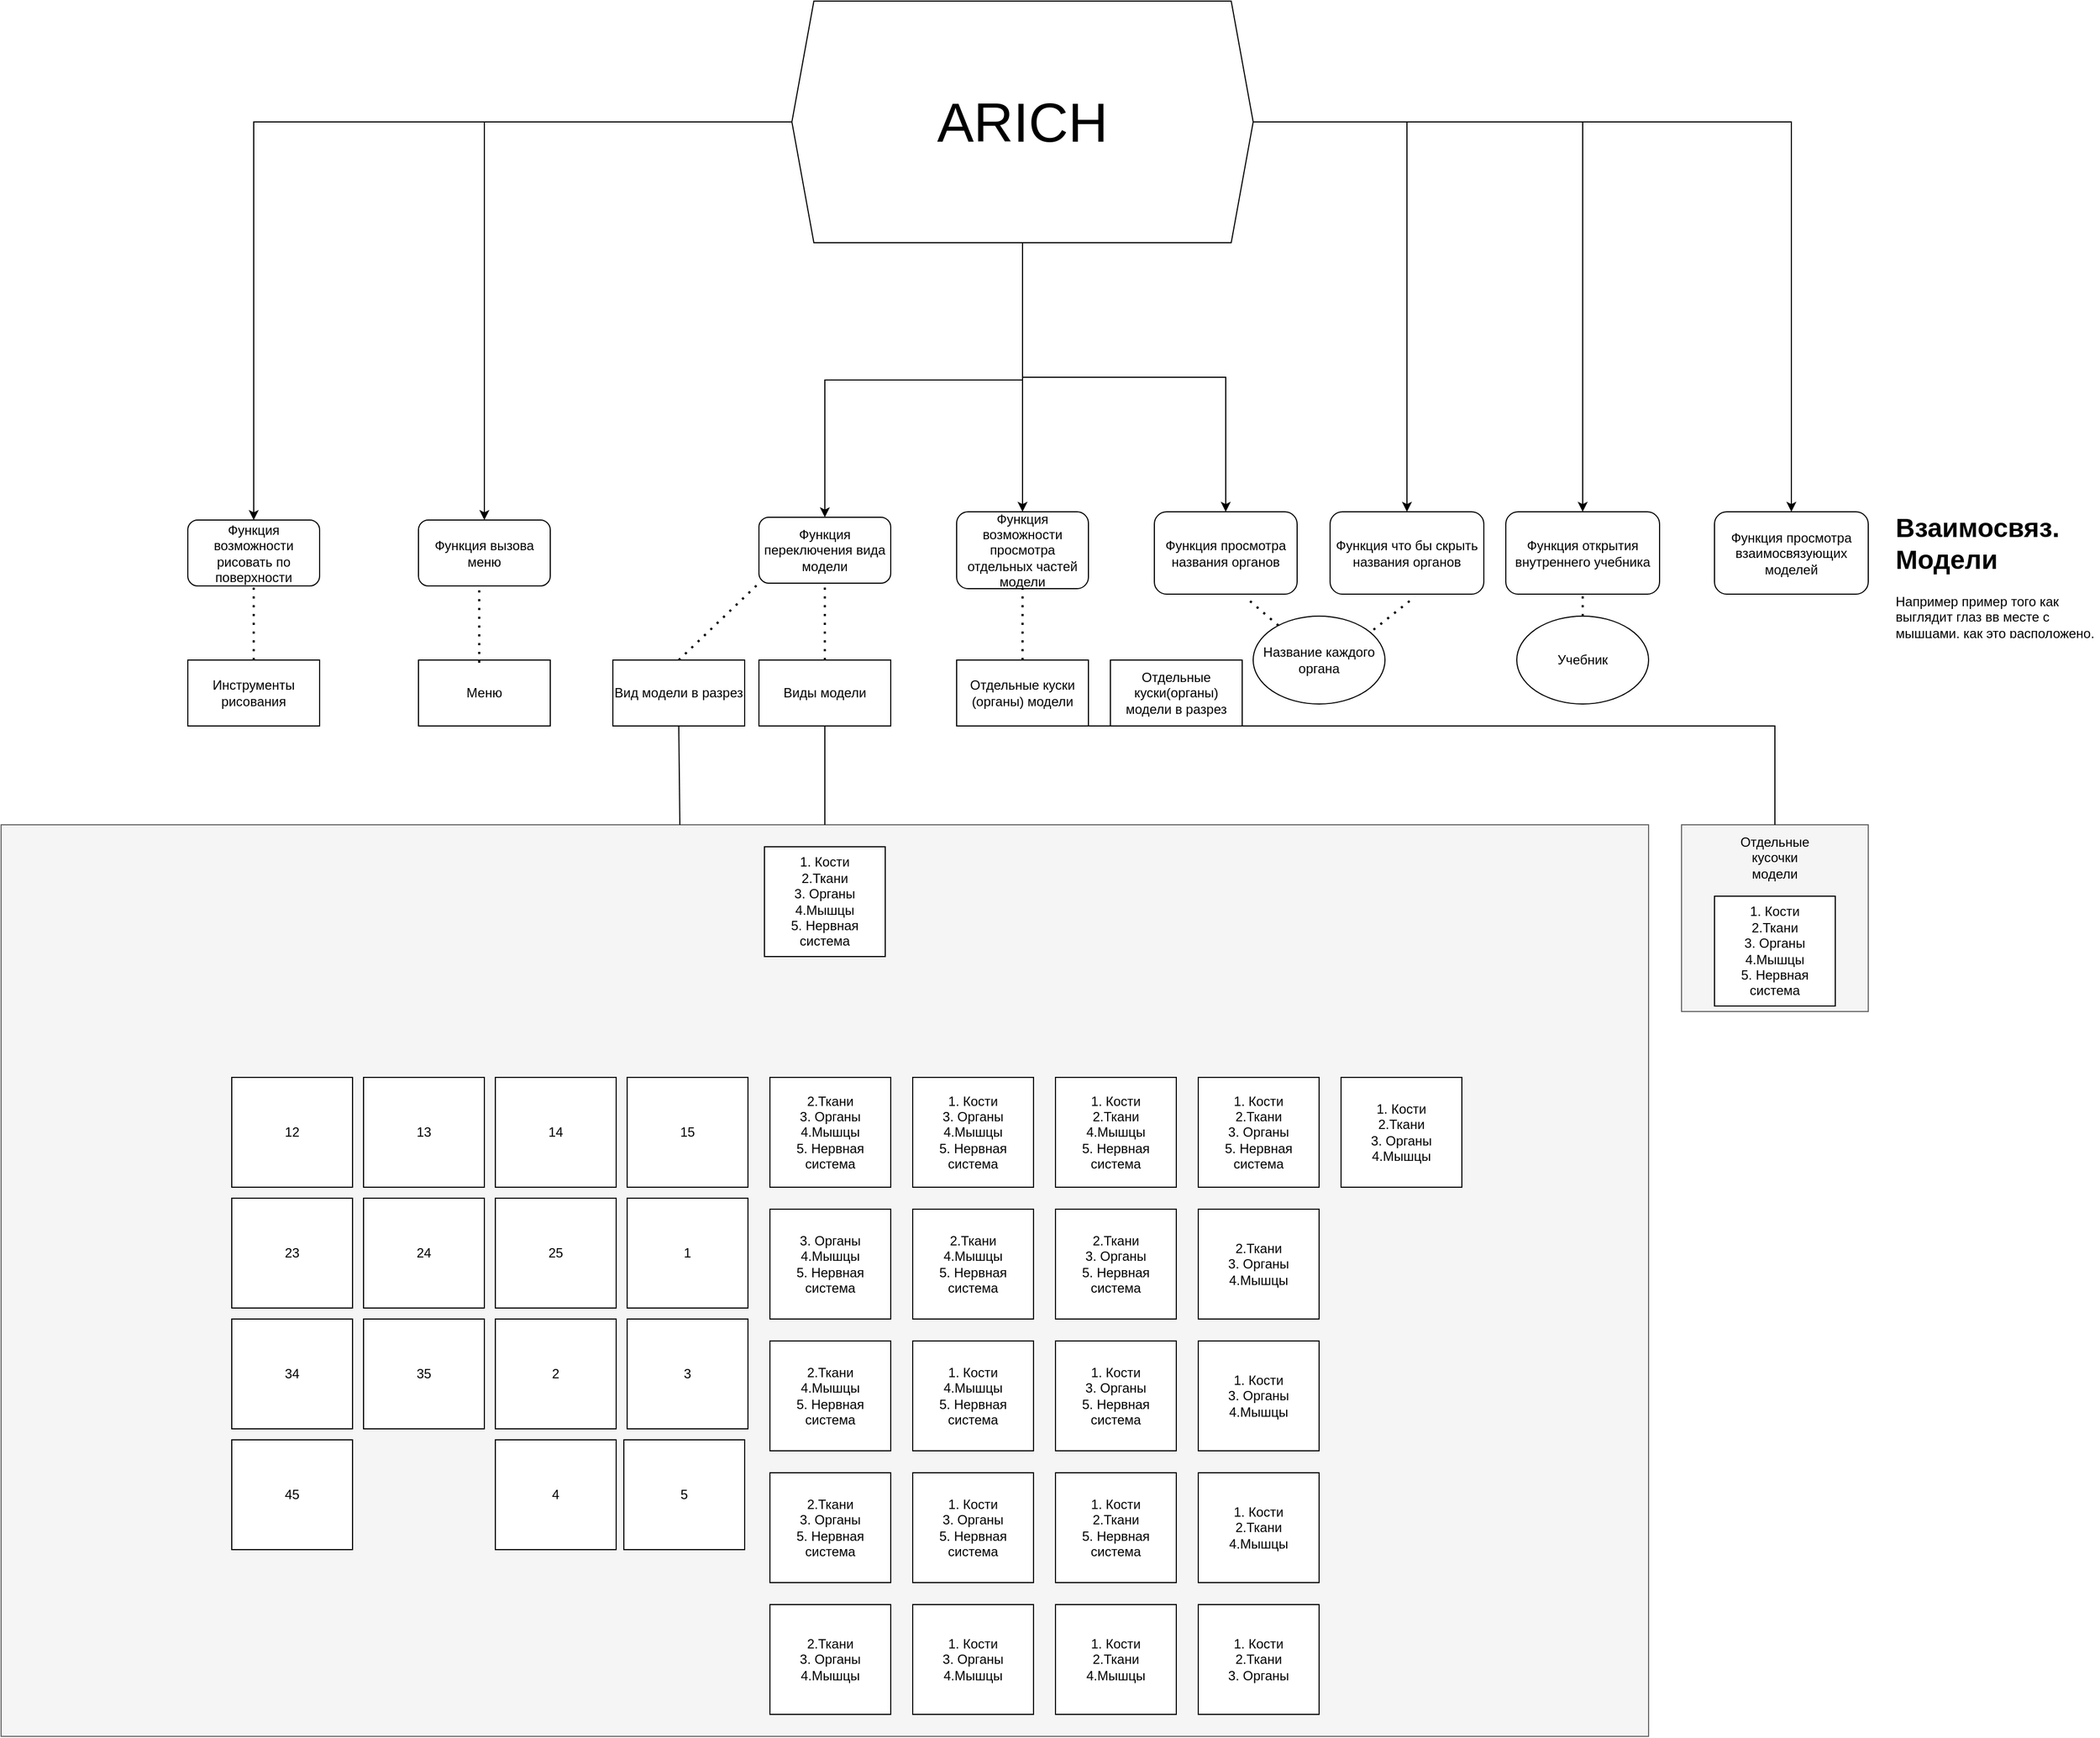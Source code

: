 <mxfile version="21.3.6" type="device">
  <diagram name="Страница 1" id="Q98TY_hMGa4s6bbp-YtO">
    <mxGraphModel dx="4470" dy="2691" grid="1" gridSize="10" guides="1" tooltips="1" connect="1" arrows="1" fold="1" page="1" pageScale="1" pageWidth="827" pageHeight="1169" math="0" shadow="0">
      <root>
        <mxCell id="0" />
        <mxCell id="1" parent="0" />
        <mxCell id="xFsd1DAyc4xoue16BbFm-132" value="" style="rounded=0;whiteSpace=wrap;html=1;fillColor=#f5f5f5;fontColor=#333333;strokeColor=#666666;" vertex="1" parent="1">
          <mxGeometry x="-970" y="530" width="1500" height="830" as="geometry" />
        </mxCell>
        <mxCell id="xFsd1DAyc4xoue16BbFm-1" value="Виды модели" style="rounded=0;whiteSpace=wrap;html=1;" vertex="1" parent="1">
          <mxGeometry x="-280" y="380" width="120" height="60" as="geometry" />
        </mxCell>
        <mxCell id="xFsd1DAyc4xoue16BbFm-4" value="1. Кости&lt;br&gt;2.Ткани&lt;br&gt;3. Органы&lt;br&gt;4.Мышцы&lt;br&gt;5. Нервная система" style="rounded=0;whiteSpace=wrap;html=1;" vertex="1" parent="1">
          <mxGeometry x="-275" y="550" width="110" height="100" as="geometry" />
        </mxCell>
        <mxCell id="xFsd1DAyc4xoue16BbFm-17" value="2.Ткани&lt;br&gt;3. Органы&lt;br&gt;4.Мышцы&lt;br&gt;5. Нервная система" style="rounded=0;whiteSpace=wrap;html=1;" vertex="1" parent="1">
          <mxGeometry x="-270" y="760" width="110" height="100" as="geometry" />
        </mxCell>
        <mxCell id="xFsd1DAyc4xoue16BbFm-18" value="1. Кости&lt;br style=&quot;border-color: var(--border-color);&quot;&gt;3. Органы&lt;br style=&quot;border-color: var(--border-color);&quot;&gt;4.Мышцы&lt;br style=&quot;border-color: var(--border-color);&quot;&gt;5. Нервная система" style="rounded=0;whiteSpace=wrap;html=1;" vertex="1" parent="1">
          <mxGeometry x="-140" y="760" width="110" height="100" as="geometry" />
        </mxCell>
        <mxCell id="xFsd1DAyc4xoue16BbFm-19" value="1. Кости&lt;br&gt;2.Ткани&lt;br&gt;4.Мышцы&lt;br&gt;5. Нервная система" style="rounded=0;whiteSpace=wrap;html=1;" vertex="1" parent="1">
          <mxGeometry x="-10" y="760" width="110" height="100" as="geometry" />
        </mxCell>
        <mxCell id="xFsd1DAyc4xoue16BbFm-20" value="1. Кости&lt;br&gt;2.Ткани&lt;br&gt;3. Органы&lt;br&gt;5. Нервная система" style="rounded=0;whiteSpace=wrap;html=1;" vertex="1" parent="1">
          <mxGeometry x="120" y="760" width="110" height="100" as="geometry" />
        </mxCell>
        <mxCell id="xFsd1DAyc4xoue16BbFm-21" value="1. Кости&lt;br&gt;2.Ткани&lt;br&gt;3. Органы&lt;br&gt;4.Мышцы" style="rounded=0;whiteSpace=wrap;html=1;" vertex="1" parent="1">
          <mxGeometry x="250" y="760" width="110" height="100" as="geometry" />
        </mxCell>
        <mxCell id="xFsd1DAyc4xoue16BbFm-22" value="3. Органы&lt;br&gt;4.Мышцы&lt;br&gt;5. Нервная система" style="rounded=0;whiteSpace=wrap;html=1;" vertex="1" parent="1">
          <mxGeometry x="-270" y="880" width="110" height="100" as="geometry" />
        </mxCell>
        <mxCell id="xFsd1DAyc4xoue16BbFm-23" value="2.Ткани&lt;br&gt;4.Мышцы&lt;br&gt;5. Нервная система" style="rounded=0;whiteSpace=wrap;html=1;" vertex="1" parent="1">
          <mxGeometry x="-270" y="1000" width="110" height="100" as="geometry" />
        </mxCell>
        <mxCell id="xFsd1DAyc4xoue16BbFm-24" value="2.Ткани&lt;br&gt;3. Органы&lt;br&gt;5. Нервная система" style="rounded=0;whiteSpace=wrap;html=1;" vertex="1" parent="1">
          <mxGeometry x="-270" y="1120" width="110" height="100" as="geometry" />
        </mxCell>
        <mxCell id="xFsd1DAyc4xoue16BbFm-25" value="2.Ткани&lt;br&gt;3. Органы&lt;br&gt;4.Мышцы" style="rounded=0;whiteSpace=wrap;html=1;" vertex="1" parent="1">
          <mxGeometry x="-270" y="1240" width="110" height="100" as="geometry" />
        </mxCell>
        <mxCell id="xFsd1DAyc4xoue16BbFm-28" value="1. Кости&lt;br&gt;4.Мышцы&lt;br style=&quot;border-color: var(--border-color);&quot;&gt;5. Нервная система" style="rounded=0;whiteSpace=wrap;html=1;" vertex="1" parent="1">
          <mxGeometry x="-140" y="1000" width="110" height="100" as="geometry" />
        </mxCell>
        <mxCell id="xFsd1DAyc4xoue16BbFm-29" value="1. Кости&lt;br style=&quot;border-color: var(--border-color);&quot;&gt;3. Органы&lt;br style=&quot;border-color: var(--border-color);&quot;&gt;5. Нервная система" style="rounded=0;whiteSpace=wrap;html=1;" vertex="1" parent="1">
          <mxGeometry x="-140" y="1120" width="110" height="100" as="geometry" />
        </mxCell>
        <mxCell id="xFsd1DAyc4xoue16BbFm-30" value="1. Кости&lt;br style=&quot;border-color: var(--border-color);&quot;&gt;3. Органы&lt;br style=&quot;border-color: var(--border-color);&quot;&gt;4.Мышцы" style="rounded=0;whiteSpace=wrap;html=1;" vertex="1" parent="1">
          <mxGeometry x="-140" y="1240" width="110" height="100" as="geometry" />
        </mxCell>
        <mxCell id="xFsd1DAyc4xoue16BbFm-32" value="2.Ткани&lt;br&gt;4.Мышцы&lt;br&gt;5. Нервная система" style="rounded=0;whiteSpace=wrap;html=1;" vertex="1" parent="1">
          <mxGeometry x="-140" y="880" width="110" height="100" as="geometry" />
        </mxCell>
        <mxCell id="xFsd1DAyc4xoue16BbFm-34" value="1. Кости&lt;br&gt;2.Ткани&lt;br&gt;5. Нервная система" style="rounded=0;whiteSpace=wrap;html=1;" vertex="1" parent="1">
          <mxGeometry x="-10" y="1120" width="110" height="100" as="geometry" />
        </mxCell>
        <mxCell id="xFsd1DAyc4xoue16BbFm-35" value="1. Кости&lt;br&gt;2.Ткани&lt;br&gt;4.Мышцы" style="rounded=0;whiteSpace=wrap;html=1;" vertex="1" parent="1">
          <mxGeometry x="-10" y="1240" width="110" height="100" as="geometry" />
        </mxCell>
        <mxCell id="xFsd1DAyc4xoue16BbFm-38" value="2.Ткани&lt;br&gt;3. Органы&lt;br&gt;5. Нервная система" style="rounded=0;whiteSpace=wrap;html=1;" vertex="1" parent="1">
          <mxGeometry x="-10" y="880" width="110" height="100" as="geometry" />
        </mxCell>
        <mxCell id="xFsd1DAyc4xoue16BbFm-39" value="1. Кости&lt;br&gt;3. Органы&lt;br&gt;5. Нервная система" style="rounded=0;whiteSpace=wrap;html=1;" vertex="1" parent="1">
          <mxGeometry x="-10" y="1000" width="110" height="100" as="geometry" />
        </mxCell>
        <mxCell id="xFsd1DAyc4xoue16BbFm-41" value="1. Кости&lt;br&gt;2.Ткани&lt;br&gt;3. Органы" style="rounded=0;whiteSpace=wrap;html=1;" vertex="1" parent="1">
          <mxGeometry x="120" y="1240" width="110" height="100" as="geometry" />
        </mxCell>
        <mxCell id="xFsd1DAyc4xoue16BbFm-43" value="2.Ткани&lt;br&gt;3. Органы&lt;br&gt;4.Мышцы" style="rounded=0;whiteSpace=wrap;html=1;" vertex="1" parent="1">
          <mxGeometry x="120" y="880" width="110" height="100" as="geometry" />
        </mxCell>
        <mxCell id="xFsd1DAyc4xoue16BbFm-44" value="1. Кости&lt;br&gt;3. Органы&lt;br&gt;4.Мышцы" style="rounded=0;whiteSpace=wrap;html=1;" vertex="1" parent="1">
          <mxGeometry x="120" y="1000" width="110" height="100" as="geometry" />
        </mxCell>
        <mxCell id="xFsd1DAyc4xoue16BbFm-45" value="1. Кости&lt;br&gt;2.Ткани&lt;br&gt;4.Мышцы" style="rounded=0;whiteSpace=wrap;html=1;" vertex="1" parent="1">
          <mxGeometry x="120" y="1120" width="110" height="100" as="geometry" />
        </mxCell>
        <mxCell id="xFsd1DAyc4xoue16BbFm-113" value="12" style="rounded=0;whiteSpace=wrap;html=1;" vertex="1" parent="1">
          <mxGeometry x="-760" y="760" width="110" height="100" as="geometry" />
        </mxCell>
        <mxCell id="xFsd1DAyc4xoue16BbFm-115" value="13" style="rounded=0;whiteSpace=wrap;html=1;" vertex="1" parent="1">
          <mxGeometry x="-640" y="760" width="110" height="100" as="geometry" />
        </mxCell>
        <mxCell id="xFsd1DAyc4xoue16BbFm-116" value="14" style="rounded=0;whiteSpace=wrap;html=1;" vertex="1" parent="1">
          <mxGeometry x="-520" y="760" width="110" height="100" as="geometry" />
        </mxCell>
        <mxCell id="xFsd1DAyc4xoue16BbFm-117" value="15" style="rounded=0;whiteSpace=wrap;html=1;" vertex="1" parent="1">
          <mxGeometry x="-400" y="760" width="110" height="100" as="geometry" />
        </mxCell>
        <mxCell id="xFsd1DAyc4xoue16BbFm-118" value="23" style="rounded=0;whiteSpace=wrap;html=1;" vertex="1" parent="1">
          <mxGeometry x="-760" y="870" width="110" height="100" as="geometry" />
        </mxCell>
        <mxCell id="xFsd1DAyc4xoue16BbFm-119" value="24" style="rounded=0;whiteSpace=wrap;html=1;" vertex="1" parent="1">
          <mxGeometry x="-640" y="870" width="110" height="100" as="geometry" />
        </mxCell>
        <mxCell id="xFsd1DAyc4xoue16BbFm-120" value="25" style="rounded=0;whiteSpace=wrap;html=1;" vertex="1" parent="1">
          <mxGeometry x="-520" y="870" width="110" height="100" as="geometry" />
        </mxCell>
        <mxCell id="xFsd1DAyc4xoue16BbFm-121" value="34" style="rounded=0;whiteSpace=wrap;html=1;" vertex="1" parent="1">
          <mxGeometry x="-760" y="980" width="110" height="100" as="geometry" />
        </mxCell>
        <mxCell id="xFsd1DAyc4xoue16BbFm-122" value="35" style="rounded=0;whiteSpace=wrap;html=1;" vertex="1" parent="1">
          <mxGeometry x="-640" y="980" width="110" height="100" as="geometry" />
        </mxCell>
        <mxCell id="xFsd1DAyc4xoue16BbFm-123" value="45" style="rounded=0;whiteSpace=wrap;html=1;" vertex="1" parent="1">
          <mxGeometry x="-760" y="1090" width="110" height="100" as="geometry" />
        </mxCell>
        <mxCell id="xFsd1DAyc4xoue16BbFm-124" value="1" style="rounded=0;whiteSpace=wrap;html=1;" vertex="1" parent="1">
          <mxGeometry x="-400" y="870" width="110" height="100" as="geometry" />
        </mxCell>
        <mxCell id="xFsd1DAyc4xoue16BbFm-125" value="3" style="rounded=0;whiteSpace=wrap;html=1;" vertex="1" parent="1">
          <mxGeometry x="-400" y="980" width="110" height="100" as="geometry" />
        </mxCell>
        <mxCell id="xFsd1DAyc4xoue16BbFm-126" value="2" style="rounded=0;whiteSpace=wrap;html=1;" vertex="1" parent="1">
          <mxGeometry x="-520" y="980" width="110" height="100" as="geometry" />
        </mxCell>
        <mxCell id="xFsd1DAyc4xoue16BbFm-127" value="4" style="rounded=0;whiteSpace=wrap;html=1;" vertex="1" parent="1">
          <mxGeometry x="-520" y="1090" width="110" height="100" as="geometry" />
        </mxCell>
        <mxCell id="xFsd1DAyc4xoue16BbFm-128" value="5" style="rounded=0;whiteSpace=wrap;html=1;" vertex="1" parent="1">
          <mxGeometry x="-403" y="1090" width="110" height="100" as="geometry" />
        </mxCell>
        <mxCell id="xFsd1DAyc4xoue16BbFm-133" value="" style="endArrow=none;html=1;rounded=0;exitX=0.5;exitY=1;exitDx=0;exitDy=0;" edge="1" parent="1" source="xFsd1DAyc4xoue16BbFm-1" target="xFsd1DAyc4xoue16BbFm-132">
          <mxGeometry width="50" height="50" relative="1" as="geometry">
            <mxPoint x="-140" y="400" as="sourcePoint" />
            <mxPoint x="-90" y="350" as="targetPoint" />
          </mxGeometry>
        </mxCell>
        <mxCell id="xFsd1DAyc4xoue16BbFm-134" value="Функция переключения вида модели" style="rounded=1;whiteSpace=wrap;html=1;" vertex="1" parent="1">
          <mxGeometry x="-280" y="250" width="120" height="60" as="geometry" />
        </mxCell>
        <mxCell id="xFsd1DAyc4xoue16BbFm-135" value="" style="endArrow=none;dashed=1;html=1;dashPattern=1 3;strokeWidth=2;rounded=0;entryX=0.5;entryY=1;entryDx=0;entryDy=0;exitX=0.5;exitY=0;exitDx=0;exitDy=0;" edge="1" parent="1" source="xFsd1DAyc4xoue16BbFm-1" target="xFsd1DAyc4xoue16BbFm-134">
          <mxGeometry width="50" height="50" relative="1" as="geometry">
            <mxPoint x="-140" y="400" as="sourcePoint" />
            <mxPoint x="-90" y="350" as="targetPoint" />
          </mxGeometry>
        </mxCell>
        <mxCell id="xFsd1DAyc4xoue16BbFm-136" value="Функция возможности просмотра отдельных частей модели" style="rounded=1;whiteSpace=wrap;html=1;" vertex="1" parent="1">
          <mxGeometry x="-100" y="245" width="120" height="70" as="geometry" />
        </mxCell>
        <mxCell id="xFsd1DAyc4xoue16BbFm-138" value="" style="whiteSpace=wrap;html=1;aspect=fixed;fillColor=#f5f5f5;fontColor=#333333;strokeColor=#666666;" vertex="1" parent="1">
          <mxGeometry x="560" y="530" width="170" height="170" as="geometry" />
        </mxCell>
        <mxCell id="xFsd1DAyc4xoue16BbFm-178" value="1. Кости&lt;br&gt;2.Ткани&lt;br&gt;3. Органы&lt;br&gt;4.Мышцы&lt;br&gt;5. Нервная система" style="rounded=0;whiteSpace=wrap;html=1;" vertex="1" parent="1">
          <mxGeometry x="590" y="595" width="110" height="100" as="geometry" />
        </mxCell>
        <mxCell id="xFsd1DAyc4xoue16BbFm-179" value="Отдельные кусочки модели" style="text;html=1;strokeColor=none;fillColor=none;align=center;verticalAlign=middle;whiteSpace=wrap;rounded=0;" vertex="1" parent="1">
          <mxGeometry x="615" y="545" width="60" height="30" as="geometry" />
        </mxCell>
        <mxCell id="xFsd1DAyc4xoue16BbFm-180" value="Отдельные куски (органы) модели" style="rounded=0;whiteSpace=wrap;html=1;" vertex="1" parent="1">
          <mxGeometry x="-100" y="380" width="120" height="60" as="geometry" />
        </mxCell>
        <mxCell id="xFsd1DAyc4xoue16BbFm-181" value="" style="endArrow=none;html=1;rounded=0;entryX=0.5;entryY=1;entryDx=0;entryDy=0;exitX=0.5;exitY=0;exitDx=0;exitDy=0;" edge="1" parent="1" source="xFsd1DAyc4xoue16BbFm-138" target="xFsd1DAyc4xoue16BbFm-180">
          <mxGeometry width="50" height="50" relative="1" as="geometry">
            <mxPoint x="-140" y="650" as="sourcePoint" />
            <mxPoint x="-90" y="600" as="targetPoint" />
            <Array as="points">
              <mxPoint x="645" y="440" />
            </Array>
          </mxGeometry>
        </mxCell>
        <mxCell id="xFsd1DAyc4xoue16BbFm-182" value="" style="endArrow=none;dashed=1;html=1;dashPattern=1 3;strokeWidth=2;rounded=0;entryX=0.5;entryY=1;entryDx=0;entryDy=0;exitX=0.5;exitY=0;exitDx=0;exitDy=0;" edge="1" parent="1" source="xFsd1DAyc4xoue16BbFm-180" target="xFsd1DAyc4xoue16BbFm-136">
          <mxGeometry width="50" height="50" relative="1" as="geometry">
            <mxPoint x="-140" y="530" as="sourcePoint" />
            <mxPoint x="-90" y="480" as="targetPoint" />
          </mxGeometry>
        </mxCell>
        <mxCell id="xFsd1DAyc4xoue16BbFm-183" value="Название каждого органа" style="ellipse;whiteSpace=wrap;html=1;" vertex="1" parent="1">
          <mxGeometry x="170" y="340" width="120" height="80" as="geometry" />
        </mxCell>
        <mxCell id="xFsd1DAyc4xoue16BbFm-185" value="Функция просмотра названия органов" style="rounded=1;whiteSpace=wrap;html=1;" vertex="1" parent="1">
          <mxGeometry x="80" y="245" width="130" height="75" as="geometry" />
        </mxCell>
        <mxCell id="xFsd1DAyc4xoue16BbFm-186" value="Функция что бы скрыть названия органов" style="rounded=1;whiteSpace=wrap;html=1;" vertex="1" parent="1">
          <mxGeometry x="240" y="245" width="140" height="75" as="geometry" />
        </mxCell>
        <mxCell id="xFsd1DAyc4xoue16BbFm-187" value="" style="endArrow=none;dashed=1;html=1;dashPattern=1 3;strokeWidth=2;rounded=0;entryX=0.551;entryY=1.033;entryDx=0;entryDy=0;entryPerimeter=0;exitX=0.913;exitY=0.155;exitDx=0;exitDy=0;exitPerimeter=0;" edge="1" parent="1" source="xFsd1DAyc4xoue16BbFm-183" target="xFsd1DAyc4xoue16BbFm-186">
          <mxGeometry width="50" height="50" relative="1" as="geometry">
            <mxPoint x="400" y="420" as="sourcePoint" />
            <mxPoint x="450" y="370" as="targetPoint" />
          </mxGeometry>
        </mxCell>
        <mxCell id="xFsd1DAyc4xoue16BbFm-188" value="" style="endArrow=none;dashed=1;html=1;dashPattern=1 3;strokeWidth=2;rounded=0;entryX=0.645;entryY=1.047;entryDx=0;entryDy=0;entryPerimeter=0;" edge="1" parent="1" source="xFsd1DAyc4xoue16BbFm-183" target="xFsd1DAyc4xoue16BbFm-185">
          <mxGeometry width="50" height="50" relative="1" as="geometry">
            <mxPoint x="400" y="420" as="sourcePoint" />
            <mxPoint x="450" y="370" as="targetPoint" />
          </mxGeometry>
        </mxCell>
        <mxCell id="xFsd1DAyc4xoue16BbFm-191" value="Вид модели в разрез" style="rounded=0;whiteSpace=wrap;html=1;" vertex="1" parent="1">
          <mxGeometry x="-413" y="380" width="120" height="60" as="geometry" />
        </mxCell>
        <mxCell id="xFsd1DAyc4xoue16BbFm-192" value="Отдельные куски(органы) модели в разрез" style="rounded=0;whiteSpace=wrap;html=1;" vertex="1" parent="1">
          <mxGeometry x="40" y="380" width="120" height="60" as="geometry" />
        </mxCell>
        <mxCell id="xFsd1DAyc4xoue16BbFm-195" value="" style="endArrow=none;html=1;rounded=0;entryX=0.5;entryY=1;entryDx=0;entryDy=0;exitX=0.412;exitY=0;exitDx=0;exitDy=0;exitPerimeter=0;" edge="1" parent="1" source="xFsd1DAyc4xoue16BbFm-132" target="xFsd1DAyc4xoue16BbFm-191">
          <mxGeometry width="50" height="50" relative="1" as="geometry">
            <mxPoint x="-360" y="520" as="sourcePoint" />
            <mxPoint x="-310" y="470" as="targetPoint" />
          </mxGeometry>
        </mxCell>
        <mxCell id="xFsd1DAyc4xoue16BbFm-196" value="" style="endArrow=none;dashed=1;html=1;dashPattern=1 3;strokeWidth=2;rounded=0;exitX=0.5;exitY=0;exitDx=0;exitDy=0;entryX=0;entryY=1;entryDx=0;entryDy=0;" edge="1" parent="1" source="xFsd1DAyc4xoue16BbFm-191" target="xFsd1DAyc4xoue16BbFm-134">
          <mxGeometry width="50" height="50" relative="1" as="geometry">
            <mxPoint x="400" y="320" as="sourcePoint" />
            <mxPoint x="450" y="270" as="targetPoint" />
          </mxGeometry>
        </mxCell>
        <mxCell id="xFsd1DAyc4xoue16BbFm-198" value="Функция открытия внутреннего учебника" style="rounded=1;whiteSpace=wrap;html=1;" vertex="1" parent="1">
          <mxGeometry x="400" y="245" width="140" height="75" as="geometry" />
        </mxCell>
        <mxCell id="xFsd1DAyc4xoue16BbFm-199" value="Учебник" style="ellipse;whiteSpace=wrap;html=1;" vertex="1" parent="1">
          <mxGeometry x="410" y="340" width="120" height="80" as="geometry" />
        </mxCell>
        <mxCell id="xFsd1DAyc4xoue16BbFm-201" value="" style="endArrow=none;dashed=1;html=1;dashPattern=1 3;strokeWidth=2;rounded=0;entryX=0.5;entryY=1;entryDx=0;entryDy=0;exitX=0.5;exitY=0;exitDx=0;exitDy=0;" edge="1" parent="1" source="xFsd1DAyc4xoue16BbFm-199" target="xFsd1DAyc4xoue16BbFm-198">
          <mxGeometry width="50" height="50" relative="1" as="geometry">
            <mxPoint x="470" y="360" as="sourcePoint" />
            <mxPoint x="520" y="310" as="targetPoint" />
          </mxGeometry>
        </mxCell>
        <mxCell id="xFsd1DAyc4xoue16BbFm-203" value="Функция просмотра взаимосвязующих моделей" style="rounded=1;whiteSpace=wrap;html=1;" vertex="1" parent="1">
          <mxGeometry x="590" y="245" width="140" height="75" as="geometry" />
        </mxCell>
        <mxCell id="xFsd1DAyc4xoue16BbFm-204" value="&lt;h1&gt;Взаимосвяз. Модели&lt;/h1&gt;&lt;p&gt;Например пример того как выглядит глаз вв месте с мышцами, как это расположено. Или допустим клетки под микроскопом и тд.&lt;/p&gt;" style="text;html=1;strokeColor=none;fillColor=none;spacing=5;spacingTop=-20;whiteSpace=wrap;overflow=hidden;rounded=0;" vertex="1" parent="1">
          <mxGeometry x="750" y="240" width="190" height="120" as="geometry" />
        </mxCell>
        <mxCell id="xFsd1DAyc4xoue16BbFm-205" value="Функция вызова меню" style="rounded=1;whiteSpace=wrap;html=1;" vertex="1" parent="1">
          <mxGeometry x="-590" y="252.5" width="120" height="60" as="geometry" />
        </mxCell>
        <mxCell id="xFsd1DAyc4xoue16BbFm-206" value="Меню" style="rounded=0;whiteSpace=wrap;html=1;" vertex="1" parent="1">
          <mxGeometry x="-590" y="380" width="120" height="60" as="geometry" />
        </mxCell>
        <mxCell id="xFsd1DAyc4xoue16BbFm-207" value="" style="endArrow=none;dashed=1;html=1;dashPattern=1 3;strokeWidth=2;rounded=0;entryX=0.461;entryY=1.005;entryDx=0;entryDy=0;entryPerimeter=0;exitX=0.461;exitY=0.041;exitDx=0;exitDy=0;exitPerimeter=0;" edge="1" parent="1" source="xFsd1DAyc4xoue16BbFm-206" target="xFsd1DAyc4xoue16BbFm-205">
          <mxGeometry width="50" height="50" relative="1" as="geometry">
            <mxPoint x="-450" y="380" as="sourcePoint" />
            <mxPoint x="-400" y="330" as="targetPoint" />
          </mxGeometry>
        </mxCell>
        <mxCell id="xFsd1DAyc4xoue16BbFm-208" value="Функция возможности рисовать по поверхности" style="rounded=1;whiteSpace=wrap;html=1;" vertex="1" parent="1">
          <mxGeometry x="-800" y="252.5" width="120" height="60" as="geometry" />
        </mxCell>
        <mxCell id="xFsd1DAyc4xoue16BbFm-209" value="Инструменты рисования" style="rounded=0;whiteSpace=wrap;html=1;" vertex="1" parent="1">
          <mxGeometry x="-800" y="380" width="120" height="60" as="geometry" />
        </mxCell>
        <mxCell id="xFsd1DAyc4xoue16BbFm-211" value="" style="endArrow=none;dashed=1;html=1;dashPattern=1 3;strokeWidth=2;rounded=0;entryX=0.5;entryY=1;entryDx=0;entryDy=0;" edge="1" parent="1" source="xFsd1DAyc4xoue16BbFm-209" target="xFsd1DAyc4xoue16BbFm-208">
          <mxGeometry width="50" height="50" relative="1" as="geometry">
            <mxPoint x="-450" y="380" as="sourcePoint" />
            <mxPoint x="-400" y="330" as="targetPoint" />
          </mxGeometry>
        </mxCell>
        <mxCell id="xFsd1DAyc4xoue16BbFm-213" style="edgeStyle=orthogonalEdgeStyle;rounded=0;orthogonalLoop=1;jettySize=auto;html=1;" edge="1" parent="1" source="xFsd1DAyc4xoue16BbFm-212" target="xFsd1DAyc4xoue16BbFm-208">
          <mxGeometry relative="1" as="geometry" />
        </mxCell>
        <mxCell id="xFsd1DAyc4xoue16BbFm-214" style="edgeStyle=orthogonalEdgeStyle;rounded=0;orthogonalLoop=1;jettySize=auto;html=1;entryX=0.5;entryY=0;entryDx=0;entryDy=0;" edge="1" parent="1" source="xFsd1DAyc4xoue16BbFm-212" target="xFsd1DAyc4xoue16BbFm-205">
          <mxGeometry relative="1" as="geometry" />
        </mxCell>
        <mxCell id="xFsd1DAyc4xoue16BbFm-215" style="edgeStyle=orthogonalEdgeStyle;rounded=0;orthogonalLoop=1;jettySize=auto;html=1;" edge="1" parent="1" source="xFsd1DAyc4xoue16BbFm-212" target="xFsd1DAyc4xoue16BbFm-134">
          <mxGeometry relative="1" as="geometry" />
        </mxCell>
        <mxCell id="xFsd1DAyc4xoue16BbFm-216" style="edgeStyle=orthogonalEdgeStyle;rounded=0;orthogonalLoop=1;jettySize=auto;html=1;entryX=0.5;entryY=0;entryDx=0;entryDy=0;" edge="1" parent="1" source="xFsd1DAyc4xoue16BbFm-212" target="xFsd1DAyc4xoue16BbFm-136">
          <mxGeometry relative="1" as="geometry" />
        </mxCell>
        <mxCell id="xFsd1DAyc4xoue16BbFm-217" style="edgeStyle=orthogonalEdgeStyle;rounded=0;orthogonalLoop=1;jettySize=auto;html=1;entryX=0.5;entryY=0;entryDx=0;entryDy=0;" edge="1" parent="1" source="xFsd1DAyc4xoue16BbFm-212" target="xFsd1DAyc4xoue16BbFm-185">
          <mxGeometry relative="1" as="geometry" />
        </mxCell>
        <mxCell id="xFsd1DAyc4xoue16BbFm-218" style="edgeStyle=orthogonalEdgeStyle;rounded=0;orthogonalLoop=1;jettySize=auto;html=1;entryX=0.5;entryY=0;entryDx=0;entryDy=0;" edge="1" parent="1" source="xFsd1DAyc4xoue16BbFm-212" target="xFsd1DAyc4xoue16BbFm-186">
          <mxGeometry relative="1" as="geometry" />
        </mxCell>
        <mxCell id="xFsd1DAyc4xoue16BbFm-219" style="edgeStyle=orthogonalEdgeStyle;rounded=0;orthogonalLoop=1;jettySize=auto;html=1;" edge="1" parent="1" source="xFsd1DAyc4xoue16BbFm-212" target="xFsd1DAyc4xoue16BbFm-198">
          <mxGeometry relative="1" as="geometry" />
        </mxCell>
        <mxCell id="xFsd1DAyc4xoue16BbFm-220" style="edgeStyle=orthogonalEdgeStyle;rounded=0;orthogonalLoop=1;jettySize=auto;html=1;" edge="1" parent="1" source="xFsd1DAyc4xoue16BbFm-212" target="xFsd1DAyc4xoue16BbFm-203">
          <mxGeometry relative="1" as="geometry" />
        </mxCell>
        <mxCell id="xFsd1DAyc4xoue16BbFm-212" value="&lt;font style=&quot;font-size: 50px;&quot;&gt;ARICH&lt;/font&gt;" style="shape=hexagon;perimeter=hexagonPerimeter2;whiteSpace=wrap;html=1;fixedSize=1;" vertex="1" parent="1">
          <mxGeometry x="-250" y="-220" width="420" height="220" as="geometry" />
        </mxCell>
      </root>
    </mxGraphModel>
  </diagram>
</mxfile>
